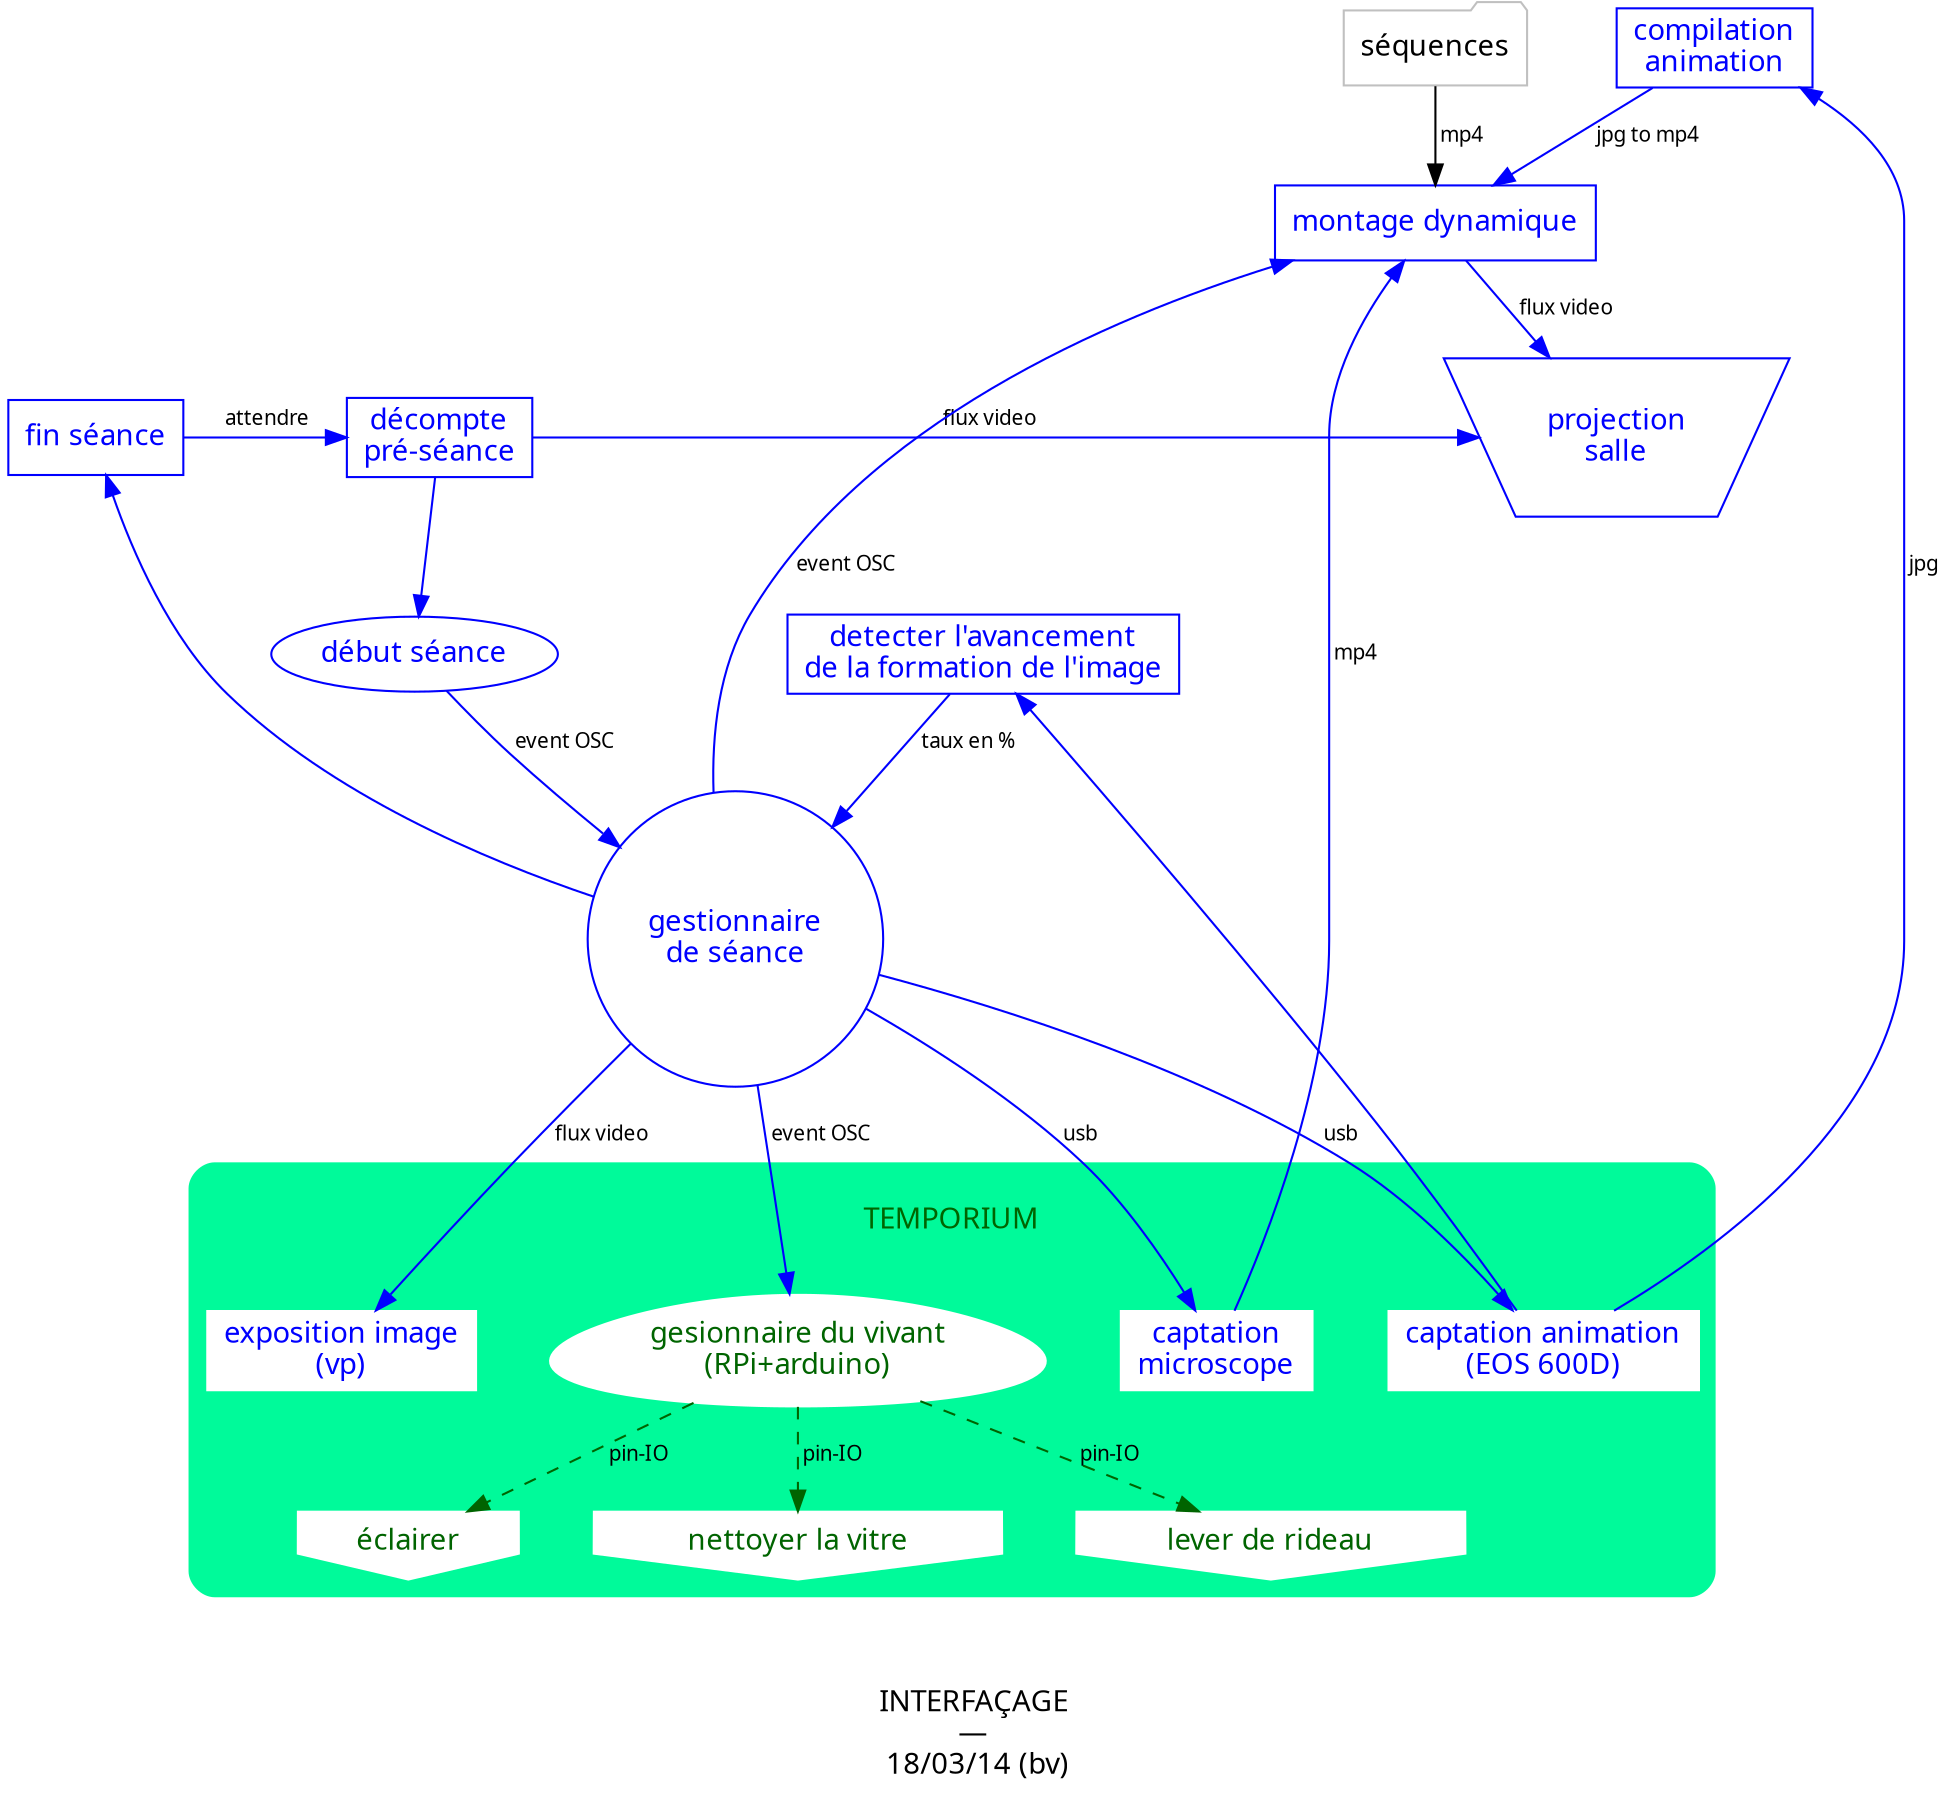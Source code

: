 digraph {
  label="\n\nINTERFAÇAGE\n—\n 18/03/14 (bv)"
  
  rankdir="TB"
  nodesep = .5
  
  fontsize=14
  fontname="myriadpro"
  
  node[fontsize=14, fontname="myriadpro", fontcolor=blue, color=blue, shape=box]
  edge[fontsize=10, fontname="monaco", color=blue]
  
  subgraph cluster_tempo {
    
    label="\nTEMPORIUM\n\n"
    style="filled"
    color=mediumspringgreen
		style="filled,rounded"
		fontcolor=darkgreen

    node[style="filled", color=white]


    capta_micro
    capta_macro
		expo_vp

		node[style="filled", fontcolor=darkgreen, shape=invhouse]
    edge[color=darkgreen]
		tempo_eclairage
    tempo_nettoyage
    tempo_devoiler
		life_manager
		life_manager -> {tempo_eclairage, tempo_nettoyage, tempo_devoiler}  [label=" pin-IO", style="dashed"]
	  
  }
	
  {montage_dynamique,seance_decompte} -> projection [label=" flux video"]
  detecter_formation -> conduite [label=" taux en %"] 

	conduite -> life_manager 							[label=" event OSC"]
  conduite -> seance_end 								[label=" "]
	conduite -> {capta_macro,capta_micro} [label=" usb"]
	conduite -> expo_vp 									[label=" flux video"]
  
  seance_end -> seance_decompte [label=" attendre"]
  seance_start -> conduite  -> montage_dynamique [label=" event OSC"]
  seance_decompte -> seance_start
    
  capta_micro -> montage_dynamique   			[label=" mp4"]
  capta_macro -> capta_macro_compil 			[label=" jpg"]
  capta_macro_compil -> montage_dynamique [label=" jpg to mp4"]
  capta_macro -> detecter_formation
  
	node[color=grey,fontcolor=black]
	edge[color=black]
	rush -> montage_dynamique	[label=" mp4"]
  
	// ranking
	{
		rank="same"
		seance_end
		seance_decompte
		projection
		
	}
	
	// labels
	{
      seance_end      	[label="fin séance"]
      seance_decompte 	[label="décompte\npré-séance"]
      seance_start    	[label="début séance", shape=oval]
 
      capta_micro	  		[label="captation\nmicroscope"]
      capta_macro	  		[label="captation animation\n(EOS 600D)"]
 			capta_macro_compil[label="compilation\nanimation"]

      tempo_eclairage 	[label="éclairer"]
      tempo_nettoyage 	[label="nettoyer la vitre"]
      tempo_devoiler  	[label="lever de rideau"]

			detecter_formation[label="detecter l'avancement\nde la formation de l'image"]

			life_manager			[label="gesionnaire du vivant\n(RPi+arduino)", shape=egg]
			projection				[label="projection\nsalle",shape=invtrapezium]
			expo_vp						[label="exposition image\n(vp)"]
			conduite					[label="gestionnaire\nde séance"shape=circle]
			
			montage_dynamique [label="montage dynamique"]
			rush							[label="séquences", shape=folder]
	}

}
